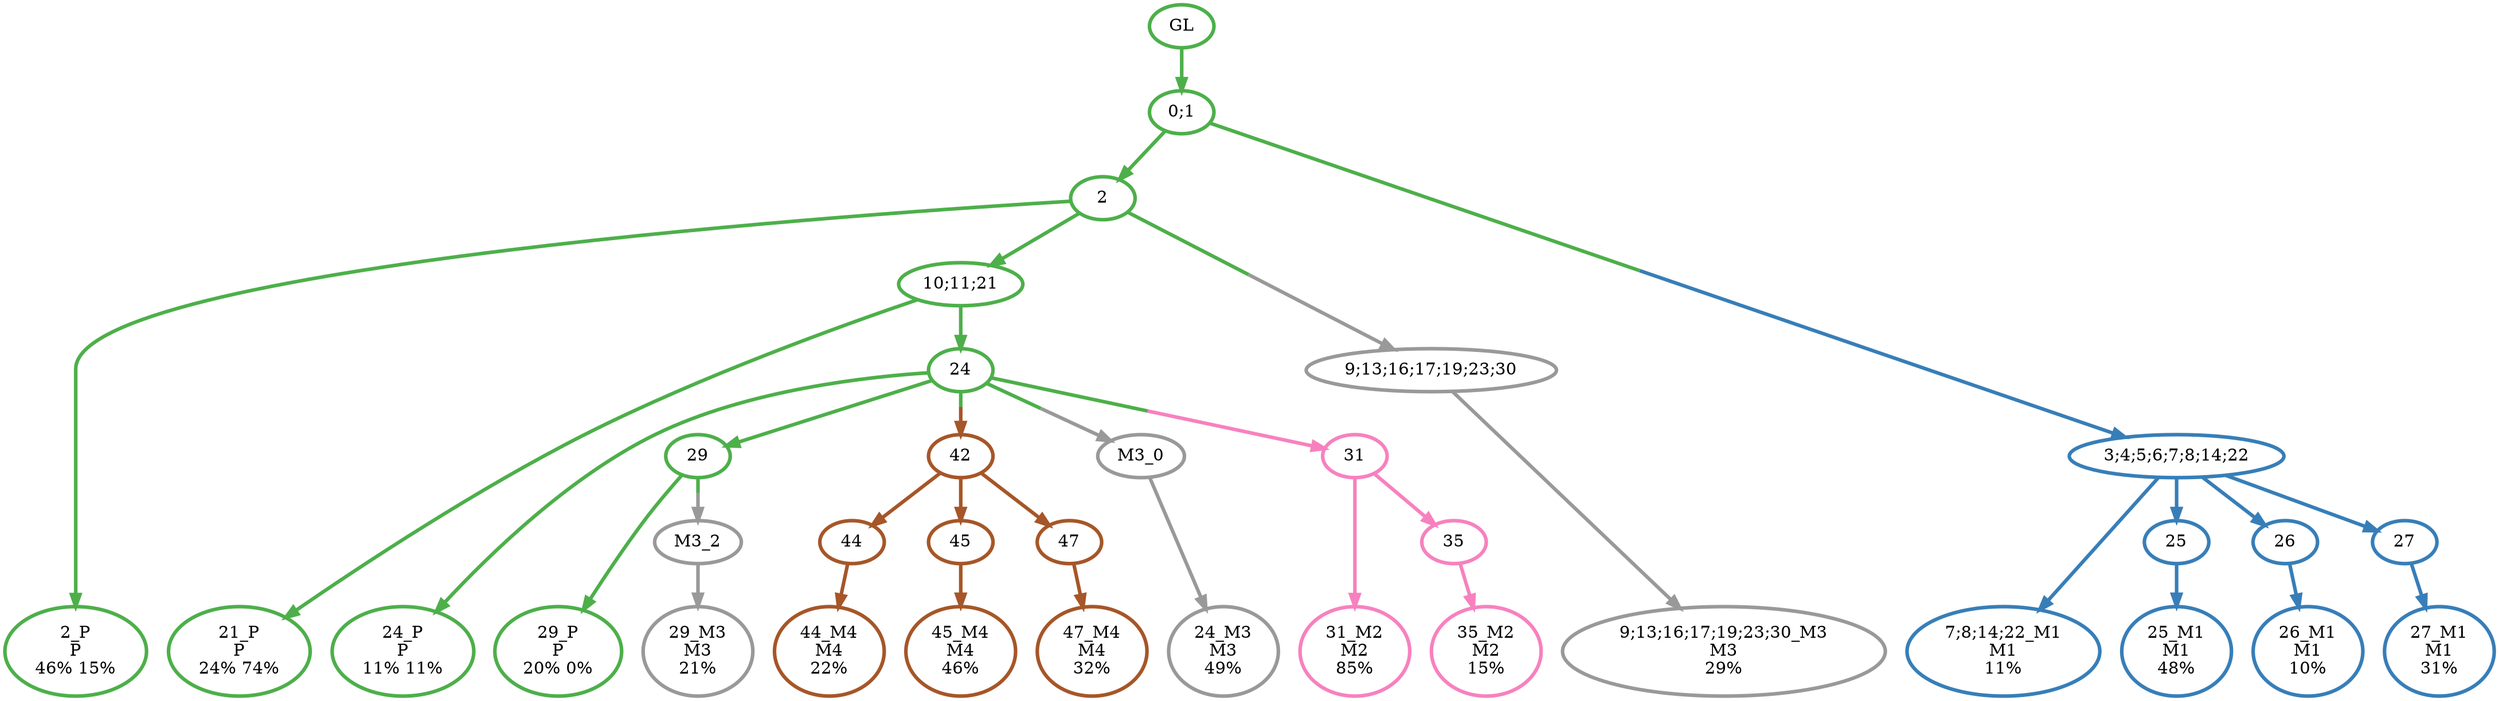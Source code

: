 digraph T {
	{
		rank=same
		31 [penwidth=3,colorscheme=set19,color=3,label="2_P\nP\n46% 15%"]
		29 [penwidth=3,colorscheme=set19,color=3,label="21_P\nP\n24% 74%"]
		27 [penwidth=3,colorscheme=set19,color=3,label="24_P\nP\n11% 11%"]
		25 [penwidth=3,colorscheme=set19,color=3,label="29_P\nP\n20% 0%"]
		24 [penwidth=3,colorscheme=set19,color=2,label="7;8;14;22_M1\nM1\n11%"]
		22 [penwidth=3,colorscheme=set19,color=2,label="25_M1\nM1\n48%"]
		20 [penwidth=3,colorscheme=set19,color=2,label="26_M1\nM1\n10%"]
		18 [penwidth=3,colorscheme=set19,color=2,label="27_M1\nM1\n31%"]
		17 [penwidth=3,colorscheme=set19,color=8,label="31_M2\nM2\n85%"]
		15 [penwidth=3,colorscheme=set19,color=8,label="35_M2\nM2\n15%"]
		14 [penwidth=3,colorscheme=set19,color=9,label="9;13;16;17;19;23;30_M3\nM3\n29%"]
		13 [penwidth=3,colorscheme=set19,color=9,label="24_M3\nM3\n49%"]
		12 [penwidth=3,colorscheme=set19,color=9,label="29_M3\nM3\n21%"]
		9 [penwidth=3,colorscheme=set19,color=7,label="44_M4\nM4\n22%"]
		7 [penwidth=3,colorscheme=set19,color=7,label="45_M4\nM4\n46%"]
		5 [penwidth=3,colorscheme=set19,color=7,label="47_M4\nM4\n32%"]
	}
	34 [penwidth=3,colorscheme=set19,color=3,label="GL"]
	33 [penwidth=3,colorscheme=set19,color=3,label="0;1"]
	32 [penwidth=3,colorscheme=set19,color=3,label="2"]
	30 [penwidth=3,colorscheme=set19,color=3,label="10;11;21"]
	28 [penwidth=3,colorscheme=set19,color=3,label="24"]
	26 [penwidth=3,colorscheme=set19,color=3,label="29"]
	23 [penwidth=3,colorscheme=set19,color=2,label="25"]
	21 [penwidth=3,colorscheme=set19,color=2,label="26"]
	19 [penwidth=3,colorscheme=set19,color=2,label="27"]
	16 [penwidth=3,colorscheme=set19,color=8,label="35"]
	11 [penwidth=3,colorscheme=set19,color=7,label="42"]
	10 [penwidth=3,colorscheme=set19,color=7,label="44"]
	8 [penwidth=3,colorscheme=set19,color=7,label="45"]
	6 [penwidth=3,colorscheme=set19,color=7,label="47"]
	4 [penwidth=3,colorscheme=set19,color=9,label="M3_0"]
	3 [penwidth=3,colorscheme=set19,color=9,label="9;13;16;17;19;23;30"]
	2 [penwidth=3,colorscheme=set19,color=9,label="M3_2"]
	1 [penwidth=3,colorscheme=set19,color=8,label="31"]
	0 [penwidth=3,colorscheme=set19,color=2,label="3;4;5;6;7;8;14;22"]
	34 -> 33 [penwidth=3,colorscheme=set19,color=3]
	33 -> 32 [penwidth=3,colorscheme=set19,color=3]
	33 -> 0 [penwidth=3,colorscheme=set19,color="3;0.5:2"]
	32 -> 31 [penwidth=3,colorscheme=set19,color=3]
	32 -> 30 [penwidth=3,colorscheme=set19,color=3]
	32 -> 3 [penwidth=3,colorscheme=set19,color="3;0.5:9"]
	30 -> 29 [penwidth=3,colorscheme=set19,color=3]
	30 -> 28 [penwidth=3,colorscheme=set19,color=3]
	28 -> 27 [penwidth=3,colorscheme=set19,color=3]
	28 -> 26 [penwidth=3,colorscheme=set19,color=3]
	28 -> 4 [penwidth=3,colorscheme=set19,color="3;0.5:9"]
	28 -> 11 [penwidth=3,colorscheme=set19,color="3;0.5:7"]
	28 -> 1 [penwidth=3,colorscheme=set19,color="3;0.5:8"]
	26 -> 25 [penwidth=3,colorscheme=set19,color=3]
	26 -> 2 [penwidth=3,colorscheme=set19,color="3;0.5:9"]
	23 -> 22 [penwidth=3,colorscheme=set19,color=2]
	21 -> 20 [penwidth=3,colorscheme=set19,color=2]
	19 -> 18 [penwidth=3,colorscheme=set19,color=2]
	16 -> 15 [penwidth=3,colorscheme=set19,color=8]
	11 -> 10 [penwidth=3,colorscheme=set19,color=7]
	11 -> 8 [penwidth=3,colorscheme=set19,color=7]
	11 -> 6 [penwidth=3,colorscheme=set19,color=7]
	10 -> 9 [penwidth=3,colorscheme=set19,color=7]
	8 -> 7 [penwidth=3,colorscheme=set19,color=7]
	6 -> 5 [penwidth=3,colorscheme=set19,color=7]
	4 -> 13 [penwidth=3,colorscheme=set19,color=9]
	3 -> 14 [penwidth=3,colorscheme=set19,color=9]
	2 -> 12 [penwidth=3,colorscheme=set19,color=9]
	1 -> 17 [penwidth=3,colorscheme=set19,color=8]
	1 -> 16 [penwidth=3,colorscheme=set19,color=8]
	0 -> 24 [penwidth=3,colorscheme=set19,color=2]
	0 -> 23 [penwidth=3,colorscheme=set19,color=2]
	0 -> 21 [penwidth=3,colorscheme=set19,color=2]
	0 -> 19 [penwidth=3,colorscheme=set19,color=2]
}
